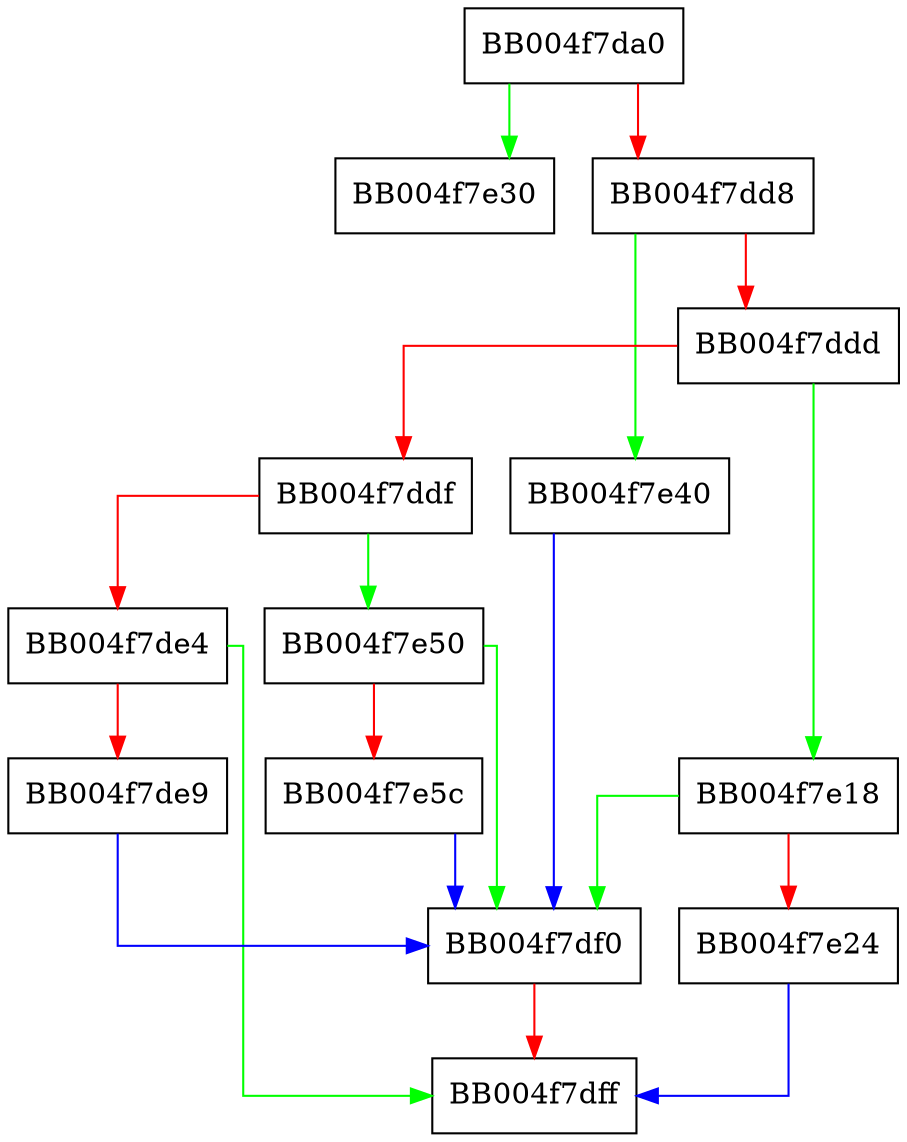 digraph ossl_qlog_event_connectivity_connection_state_updated {
  node [shape="box"];
  graph [splines=ortho];
  BB004f7da0 -> BB004f7e30 [color="green"];
  BB004f7da0 -> BB004f7dd8 [color="red"];
  BB004f7dd8 -> BB004f7e40 [color="green"];
  BB004f7dd8 -> BB004f7ddd [color="red"];
  BB004f7ddd -> BB004f7e18 [color="green"];
  BB004f7ddd -> BB004f7ddf [color="red"];
  BB004f7ddf -> BB004f7e50 [color="green"];
  BB004f7ddf -> BB004f7de4 [color="red"];
  BB004f7de4 -> BB004f7dff [color="green"];
  BB004f7de4 -> BB004f7de9 [color="red"];
  BB004f7de9 -> BB004f7df0 [color="blue"];
  BB004f7df0 -> BB004f7dff [color="red"];
  BB004f7e18 -> BB004f7df0 [color="green"];
  BB004f7e18 -> BB004f7e24 [color="red"];
  BB004f7e24 -> BB004f7dff [color="blue"];
  BB004f7e40 -> BB004f7df0 [color="blue"];
  BB004f7e50 -> BB004f7df0 [color="green"];
  BB004f7e50 -> BB004f7e5c [color="red"];
  BB004f7e5c -> BB004f7df0 [color="blue"];
}